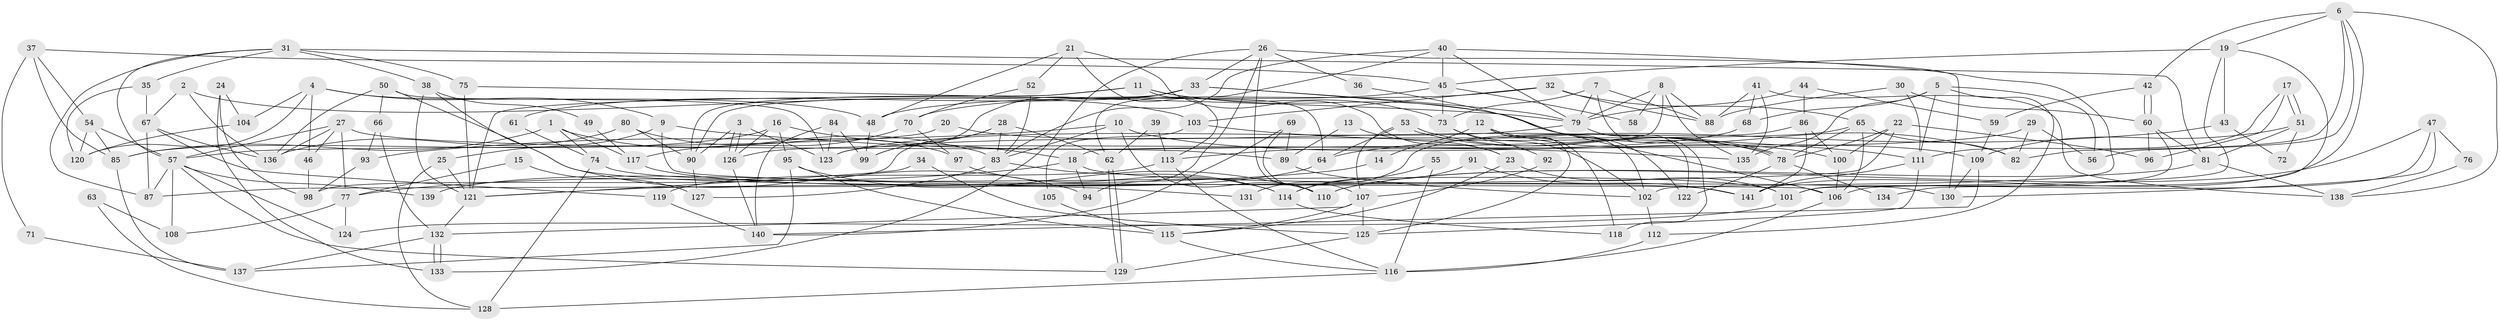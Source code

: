// Generated by graph-tools (version 1.1) at 2025/49/03/09/25 04:49:46]
// undirected, 141 vertices, 282 edges
graph export_dot {
graph [start="1"]
  node [color=gray90,style=filled];
  1;
  2;
  3;
  4;
  5;
  6;
  7;
  8;
  9;
  10;
  11;
  12;
  13;
  14;
  15;
  16;
  17;
  18;
  19;
  20;
  21;
  22;
  23;
  24;
  25;
  26;
  27;
  28;
  29;
  30;
  31;
  32;
  33;
  34;
  35;
  36;
  37;
  38;
  39;
  40;
  41;
  42;
  43;
  44;
  45;
  46;
  47;
  48;
  49;
  50;
  51;
  52;
  53;
  54;
  55;
  56;
  57;
  58;
  59;
  60;
  61;
  62;
  63;
  64;
  65;
  66;
  67;
  68;
  69;
  70;
  71;
  72;
  73;
  74;
  75;
  76;
  77;
  78;
  79;
  80;
  81;
  82;
  83;
  84;
  85;
  86;
  87;
  88;
  89;
  90;
  91;
  92;
  93;
  94;
  95;
  96;
  97;
  98;
  99;
  100;
  101;
  102;
  103;
  104;
  105;
  106;
  107;
  108;
  109;
  110;
  111;
  112;
  113;
  114;
  115;
  116;
  117;
  118;
  119;
  120;
  121;
  122;
  123;
  124;
  125;
  126;
  127;
  128;
  129;
  130;
  131;
  132;
  133;
  134;
  135;
  136;
  137;
  138;
  139;
  140;
  141;
  1 -- 83;
  1 -- 74;
  1 -- 85;
  1 -- 117;
  2 -- 136;
  2 -- 67;
  2 -- 103;
  3 -- 123;
  3 -- 126;
  3 -- 126;
  3 -- 90;
  4 -- 104;
  4 -- 48;
  4 -- 9;
  4 -- 46;
  4 -- 120;
  5 -- 111;
  5 -- 68;
  5 -- 56;
  5 -- 112;
  5 -- 135;
  6 -- 42;
  6 -- 56;
  6 -- 19;
  6 -- 82;
  6 -- 138;
  6 -- 141;
  7 -- 88;
  7 -- 118;
  7 -- 73;
  7 -- 79;
  8 -- 135;
  8 -- 88;
  8 -- 18;
  8 -- 58;
  8 -- 79;
  9 -- 106;
  9 -- 25;
  9 -- 135;
  10 -- 110;
  10 -- 93;
  10 -- 83;
  10 -- 109;
  11 -- 73;
  11 -- 82;
  11 -- 64;
  11 -- 90;
  11 -- 121;
  12 -- 100;
  12 -- 102;
  12 -- 14;
  12 -- 118;
  12 -- 125;
  13 -- 89;
  13 -- 23;
  14 -- 121;
  15 -- 127;
  15 -- 77;
  16 -- 85;
  16 -- 18;
  16 -- 95;
  16 -- 126;
  17 -- 51;
  17 -- 51;
  17 -- 111;
  17 -- 96;
  18 -- 77;
  18 -- 94;
  18 -- 130;
  19 -- 45;
  19 -- 43;
  19 -- 101;
  19 -- 106;
  20 -- 78;
  20 -- 57;
  21 -- 23;
  21 -- 113;
  21 -- 48;
  21 -- 52;
  22 -- 96;
  22 -- 78;
  22 -- 87;
  22 -- 100;
  23 -- 115;
  23 -- 101;
  24 -- 133;
  24 -- 98;
  24 -- 104;
  25 -- 121;
  25 -- 128;
  26 -- 130;
  26 -- 33;
  26 -- 36;
  26 -- 94;
  26 -- 110;
  26 -- 133;
  27 -- 89;
  27 -- 57;
  27 -- 46;
  27 -- 77;
  27 -- 136;
  28 -- 99;
  28 -- 83;
  28 -- 62;
  28 -- 98;
  29 -- 126;
  29 -- 82;
  29 -- 56;
  30 -- 88;
  30 -- 60;
  30 -- 111;
  31 -- 75;
  31 -- 87;
  31 -- 35;
  31 -- 38;
  31 -- 57;
  31 -- 81;
  32 -- 65;
  32 -- 103;
  32 -- 70;
  32 -- 88;
  33 -- 90;
  33 -- 79;
  33 -- 61;
  33 -- 99;
  33 -- 106;
  34 -- 121;
  34 -- 125;
  35 -- 120;
  35 -- 67;
  36 -- 122;
  37 -- 85;
  37 -- 54;
  37 -- 45;
  37 -- 71;
  38 -- 94;
  38 -- 49;
  38 -- 121;
  39 -- 113;
  39 -- 62;
  40 -- 79;
  40 -- 62;
  40 -- 45;
  40 -- 83;
  40 -- 102;
  41 -- 135;
  41 -- 138;
  41 -- 68;
  41 -- 88;
  42 -- 59;
  42 -- 60;
  42 -- 60;
  43 -- 64;
  43 -- 72;
  44 -- 86;
  44 -- 79;
  44 -- 59;
  45 -- 48;
  45 -- 58;
  45 -- 73;
  46 -- 98;
  47 -- 130;
  47 -- 110;
  47 -- 76;
  47 -- 101;
  48 -- 99;
  49 -- 117;
  50 -- 123;
  50 -- 136;
  50 -- 66;
  50 -- 141;
  51 -- 81;
  51 -- 72;
  51 -- 109;
  52 -- 83;
  52 -- 70;
  53 -- 107;
  53 -- 78;
  53 -- 78;
  53 -- 64;
  54 -- 57;
  54 -- 85;
  54 -- 120;
  55 -- 116;
  55 -- 114;
  57 -- 129;
  57 -- 87;
  57 -- 108;
  57 -- 124;
  57 -- 139;
  59 -- 109;
  60 -- 81;
  60 -- 96;
  60 -- 134;
  61 -- 74;
  62 -- 129;
  62 -- 129;
  63 -- 108;
  63 -- 128;
  64 -- 139;
  65 -- 123;
  65 -- 106;
  65 -- 78;
  65 -- 82;
  66 -- 132;
  66 -- 93;
  67 -- 87;
  67 -- 119;
  67 -- 136;
  68 -- 113;
  69 -- 140;
  69 -- 107;
  69 -- 89;
  70 -- 97;
  70 -- 117;
  71 -- 137;
  73 -- 92;
  73 -- 102;
  74 -- 128;
  74 -- 101;
  75 -- 121;
  75 -- 79;
  76 -- 138;
  77 -- 124;
  77 -- 108;
  78 -- 122;
  78 -- 134;
  79 -- 122;
  79 -- 123;
  80 -- 136;
  80 -- 90;
  80 -- 97;
  81 -- 110;
  81 -- 138;
  83 -- 114;
  83 -- 127;
  84 -- 99;
  84 -- 140;
  84 -- 123;
  85 -- 137;
  86 -- 141;
  86 -- 100;
  86 -- 131;
  89 -- 102;
  90 -- 127;
  91 -- 114;
  91 -- 141;
  92 -- 107;
  93 -- 98;
  95 -- 115;
  95 -- 110;
  95 -- 137;
  97 -- 114;
  100 -- 106;
  101 -- 124;
  102 -- 112;
  103 -- 111;
  103 -- 105;
  104 -- 120;
  105 -- 115;
  106 -- 116;
  107 -- 132;
  107 -- 125;
  107 -- 115;
  109 -- 130;
  109 -- 140;
  111 -- 141;
  111 -- 125;
  112 -- 116;
  113 -- 116;
  113 -- 119;
  114 -- 118;
  115 -- 116;
  116 -- 128;
  117 -- 131;
  119 -- 140;
  121 -- 132;
  125 -- 129;
  126 -- 140;
  132 -- 133;
  132 -- 133;
  132 -- 137;
}
